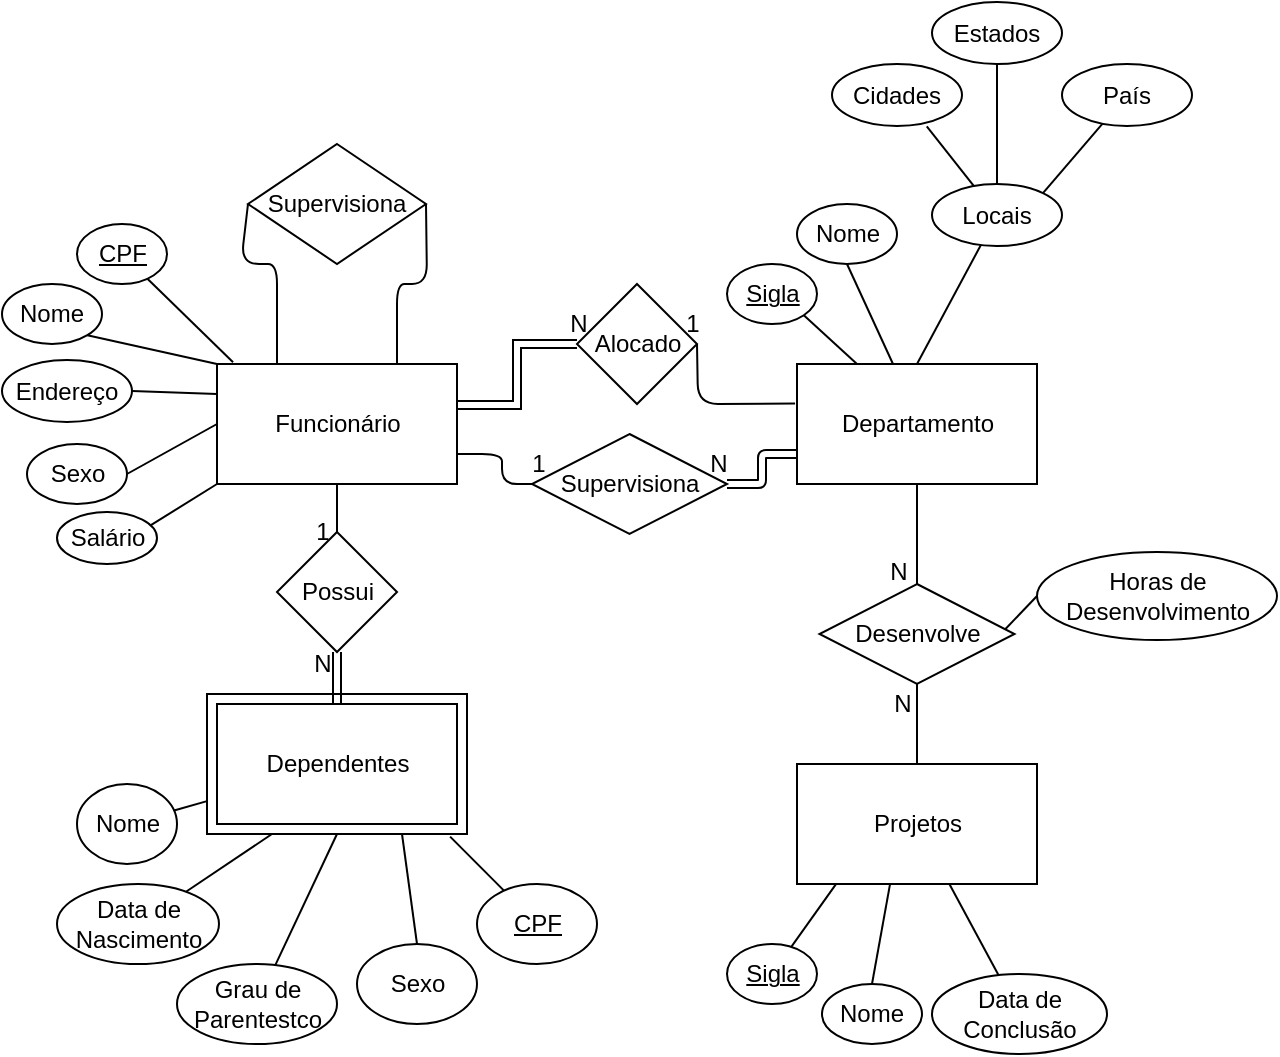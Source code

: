 <mxfile version="14.9.9" type="device"><diagram id="dWz5-tZv6cC6q0YQ66O3" name="Page-1"><mxGraphModel dx="1422" dy="760" grid="1" gridSize="10" guides="1" tooltips="1" connect="1" arrows="1" fold="1" page="1" pageScale="1" pageWidth="850" pageHeight="1100" math="0" shadow="0"><root><mxCell id="0"/><mxCell id="1" parent="0"/><mxCell id="21Pox6GusHNPNwpvm8It-52" value="&lt;div&gt;Dependentes&lt;/div&gt;" style="rounded=2;whiteSpace=wrap;html=1;fixDash=1;container=0;dropTarget=0;backgroundOutline=0;" parent="1" vertex="1"><mxGeometry x="192.5" y="575" width="130" height="70" as="geometry"/></mxCell><mxCell id="21Pox6GusHNPNwpvm8It-14" style="edgeStyle=orthogonalEdgeStyle;rounded=0;orthogonalLoop=1;jettySize=auto;html=1;shape=link;exitX=0.995;exitY=0.341;exitDx=0;exitDy=0;exitPerimeter=0;" parent="1" source="21Pox6GusHNPNwpvm8It-1" target="21Pox6GusHNPNwpvm8It-13" edge="1"><mxGeometry relative="1" as="geometry"/></mxCell><mxCell id="21Pox6GusHNPNwpvm8It-1" value="Funcionário" style="rounded=0;whiteSpace=wrap;html=1;" parent="1" vertex="1"><mxGeometry x="197.5" y="410" width="120" height="60" as="geometry"/></mxCell><mxCell id="21Pox6GusHNPNwpvm8It-2" value="&lt;u&gt;CPF&lt;/u&gt;" style="ellipse;whiteSpace=wrap;html=1;" parent="1" vertex="1"><mxGeometry x="127.5" y="340" width="45" height="30" as="geometry"/></mxCell><mxCell id="21Pox6GusHNPNwpvm8It-4" value="Nome" style="ellipse;whiteSpace=wrap;html=1;" parent="1" vertex="1"><mxGeometry x="90" y="370" width="50" height="30" as="geometry"/></mxCell><mxCell id="21Pox6GusHNPNwpvm8It-5" value="&lt;div&gt;Endereço&lt;/div&gt;" style="ellipse;whiteSpace=wrap;html=1;" parent="1" vertex="1"><mxGeometry x="90" y="408" width="65" height="31" as="geometry"/></mxCell><mxCell id="21Pox6GusHNPNwpvm8It-6" value="Sexo" style="ellipse;whiteSpace=wrap;html=1;" parent="1" vertex="1"><mxGeometry x="102.5" y="450" width="50" height="30" as="geometry"/></mxCell><mxCell id="21Pox6GusHNPNwpvm8It-7" value="Salário" style="ellipse;whiteSpace=wrap;html=1;" parent="1" vertex="1"><mxGeometry x="117.5" y="484" width="50" height="26" as="geometry"/></mxCell><mxCell id="21Pox6GusHNPNwpvm8It-13" value="Alocado" style="rhombus;whiteSpace=wrap;html=1;" parent="1" vertex="1"><mxGeometry x="377.5" y="370" width="60" height="60" as="geometry"/></mxCell><mxCell id="21Pox6GusHNPNwpvm8It-15" value="Departamento" style="rounded=0;whiteSpace=wrap;html=1;" parent="1" vertex="1"><mxGeometry x="487.5" y="410" width="120" height="60" as="geometry"/></mxCell><mxCell id="21Pox6GusHNPNwpvm8It-17" value="N" style="text;html=1;align=center;verticalAlign=middle;resizable=0;points=[];autosize=1;strokeColor=none;" parent="1" vertex="1"><mxGeometry x="367.5" y="380" width="20" height="20" as="geometry"/></mxCell><mxCell id="21Pox6GusHNPNwpvm8It-18" value="&lt;div&gt;1&lt;/div&gt;" style="text;html=1;align=center;verticalAlign=middle;resizable=0;points=[];autosize=1;strokeColor=none;" parent="1" vertex="1"><mxGeometry x="425" y="380" width="20" height="20" as="geometry"/></mxCell><mxCell id="21Pox6GusHNPNwpvm8It-21" value="&lt;div&gt;Possui&lt;/div&gt;" style="rhombus;whiteSpace=wrap;html=1;" parent="1" vertex="1"><mxGeometry x="227.5" y="494" width="60" height="60" as="geometry"/></mxCell><mxCell id="21Pox6GusHNPNwpvm8It-23" value="&lt;div&gt;Dependentes&lt;/div&gt;" style="rounded=2;whiteSpace=wrap;html=1;fixDash=1;container=0;dropTarget=0;backgroundOutline=0;" parent="1" vertex="1"><mxGeometry x="197.5" y="580" width="120" height="60" as="geometry"/></mxCell><mxCell id="21Pox6GusHNPNwpvm8It-24" value="" style="endArrow=none;html=1;exitX=0.067;exitY=-0.015;exitDx=0;exitDy=0;exitPerimeter=0;" parent="1" source="21Pox6GusHNPNwpvm8It-1" target="21Pox6GusHNPNwpvm8It-2" edge="1"><mxGeometry width="50" height="50" relative="1" as="geometry"><mxPoint x="142.5" y="590" as="sourcePoint"/><mxPoint x="192.5" y="540" as="targetPoint"/></mxGeometry></mxCell><mxCell id="21Pox6GusHNPNwpvm8It-25" value="" style="endArrow=none;html=1;entryX=1;entryY=1;entryDx=0;entryDy=0;exitX=0;exitY=0;exitDx=0;exitDy=0;" parent="1" source="21Pox6GusHNPNwpvm8It-1" target="21Pox6GusHNPNwpvm8It-4" edge="1"><mxGeometry width="50" height="50" relative="1" as="geometry"><mxPoint x="215.54" y="419.1" as="sourcePoint"/><mxPoint x="177.5" y="360" as="targetPoint"/></mxGeometry></mxCell><mxCell id="21Pox6GusHNPNwpvm8It-26" value="" style="endArrow=none;html=1;entryX=0;entryY=0.25;entryDx=0;entryDy=0;exitX=1;exitY=0.5;exitDx=0;exitDy=0;" parent="1" source="21Pox6GusHNPNwpvm8It-5" target="21Pox6GusHNPNwpvm8It-1" edge="1"><mxGeometry width="50" height="50" relative="1" as="geometry"><mxPoint x="207.5" y="420" as="sourcePoint"/><mxPoint x="150.116" y="394.191" as="targetPoint"/></mxGeometry></mxCell><mxCell id="21Pox6GusHNPNwpvm8It-27" value="" style="endArrow=none;html=1;entryX=1;entryY=0.5;entryDx=0;entryDy=0;exitX=0;exitY=0.5;exitDx=0;exitDy=0;" parent="1" source="21Pox6GusHNPNwpvm8It-1" target="21Pox6GusHNPNwpvm8It-6" edge="1"><mxGeometry width="50" height="50" relative="1" as="geometry"><mxPoint x="217.5" y="430" as="sourcePoint"/><mxPoint x="160.116" y="404.191" as="targetPoint"/></mxGeometry></mxCell><mxCell id="21Pox6GusHNPNwpvm8It-28" value="" style="endArrow=none;html=1;entryX=0;entryY=1;entryDx=0;entryDy=0;exitX=0.939;exitY=0.253;exitDx=0;exitDy=0;exitPerimeter=0;" parent="1" source="21Pox6GusHNPNwpvm8It-7" target="21Pox6GusHNPNwpvm8It-1" edge="1"><mxGeometry width="50" height="50" relative="1" as="geometry"><mxPoint x="227.5" y="440" as="sourcePoint"/><mxPoint x="170.116" y="414.191" as="targetPoint"/></mxGeometry></mxCell><mxCell id="21Pox6GusHNPNwpvm8It-29" value="" style="endArrow=none;html=1;exitX=0.5;exitY=1;exitDx=0;exitDy=0;" parent="1" source="21Pox6GusHNPNwpvm8It-1" target="21Pox6GusHNPNwpvm8It-21" edge="1"><mxGeometry width="50" height="50" relative="1" as="geometry"><mxPoint x="237.5" y="450" as="sourcePoint"/><mxPoint x="180.116" y="424.191" as="targetPoint"/></mxGeometry></mxCell><mxCell id="21Pox6GusHNPNwpvm8It-31" value="" style="endArrow=none;html=1;entryX=0.5;entryY=1;entryDx=0;entryDy=0;shape=link;" parent="1" source="21Pox6GusHNPNwpvm8It-23" target="21Pox6GusHNPNwpvm8It-21" edge="1"><mxGeometry width="50" height="50" relative="1" as="geometry"><mxPoint x="277.5" y="490" as="sourcePoint"/><mxPoint x="277.5" y="520" as="targetPoint"/></mxGeometry></mxCell><mxCell id="21Pox6GusHNPNwpvm8It-32" value="&lt;div&gt;1&lt;/div&gt;" style="text;html=1;align=center;verticalAlign=middle;resizable=0;points=[];autosize=1;strokeColor=none;" parent="1" vertex="1"><mxGeometry x="239.5" y="484" width="20" height="20" as="geometry"/></mxCell><mxCell id="21Pox6GusHNPNwpvm8It-33" value="N" style="text;html=1;align=center;verticalAlign=middle;resizable=0;points=[];autosize=1;strokeColor=none;" parent="1" vertex="1"><mxGeometry x="239.5" y="550" width="20" height="20" as="geometry"/></mxCell><mxCell id="21Pox6GusHNPNwpvm8It-34" value="&lt;u&gt;CPF&lt;/u&gt;" style="ellipse;whiteSpace=wrap;html=1;" parent="1" vertex="1"><mxGeometry x="327.5" y="670" width="60" height="40" as="geometry"/></mxCell><mxCell id="21Pox6GusHNPNwpvm8It-35" value="Nome" style="ellipse;whiteSpace=wrap;html=1;" parent="1" vertex="1"><mxGeometry x="127.5" y="620" width="50" height="40" as="geometry"/></mxCell><mxCell id="21Pox6GusHNPNwpvm8It-36" value="Data de Nascimento" style="ellipse;whiteSpace=wrap;html=1;" parent="1" vertex="1"><mxGeometry x="117.5" y="670" width="81" height="40" as="geometry"/></mxCell><mxCell id="21Pox6GusHNPNwpvm8It-37" value="Sexo" style="ellipse;whiteSpace=wrap;html=1;" parent="1" vertex="1"><mxGeometry x="267.5" y="700" width="60" height="40" as="geometry"/></mxCell><mxCell id="21Pox6GusHNPNwpvm8It-39" value="" style="endArrow=none;html=1;exitX=0.935;exitY=1.019;exitDx=0;exitDy=0;exitPerimeter=0;" parent="1" source="21Pox6GusHNPNwpvm8It-52" target="21Pox6GusHNPNwpvm8It-34" edge="1"><mxGeometry width="50" height="50" relative="1" as="geometry"><mxPoint x="307.5" y="650" as="sourcePoint"/><mxPoint x="214.46" y="775" as="targetPoint"/></mxGeometry></mxCell><mxCell id="21Pox6GusHNPNwpvm8It-40" value="" style="endArrow=none;html=1;" parent="1" source="21Pox6GusHNPNwpvm8It-52" target="21Pox6GusHNPNwpvm8It-35" edge="1"><mxGeometry width="50" height="50" relative="1" as="geometry"><mxPoint x="187.5" y="650" as="sourcePoint"/><mxPoint x="199.46" y="595" as="targetPoint"/></mxGeometry></mxCell><mxCell id="21Pox6GusHNPNwpvm8It-46" value="" style="endArrow=none;html=1;entryX=0.5;entryY=0;entryDx=0;entryDy=0;exitX=0.75;exitY=1;exitDx=0;exitDy=0;" parent="1" source="21Pox6GusHNPNwpvm8It-52" target="21Pox6GusHNPNwpvm8It-37" edge="1"><mxGeometry width="50" height="50" relative="1" as="geometry"><mxPoint x="297.5" y="660" as="sourcePoint"/><mxPoint x="329.262" y="674.12" as="targetPoint"/></mxGeometry></mxCell><mxCell id="21Pox6GusHNPNwpvm8It-47" value="" style="endArrow=none;html=1;exitX=0.25;exitY=1;exitDx=0;exitDy=0;" parent="1" source="21Pox6GusHNPNwpvm8It-52" target="21Pox6GusHNPNwpvm8It-36" edge="1"><mxGeometry width="50" height="50" relative="1" as="geometry"><mxPoint x="240.5" y="660" as="sourcePoint"/><mxPoint x="187.5" y="712" as="targetPoint"/></mxGeometry></mxCell><mxCell id="21Pox6GusHNPNwpvm8It-48" value="Grau de Parentestco" style="ellipse;whiteSpace=wrap;html=1;" parent="1" vertex="1"><mxGeometry x="177.5" y="710" width="80" height="40" as="geometry"/></mxCell><mxCell id="21Pox6GusHNPNwpvm8It-49" value="" style="endArrow=none;html=1;exitX=0.5;exitY=1;exitDx=0;exitDy=0;" parent="1" source="21Pox6GusHNPNwpvm8It-52" target="21Pox6GusHNPNwpvm8It-48" edge="1"><mxGeometry width="50" height="50" relative="1" as="geometry"><mxPoint x="267.5" y="660" as="sourcePoint"/><mxPoint x="206.791" y="714.96" as="targetPoint"/></mxGeometry></mxCell><mxCell id="21Pox6GusHNPNwpvm8It-55" value="Supervisiona" style="rhombus;whiteSpace=wrap;html=1;" parent="1" vertex="1"><mxGeometry x="213" y="300" width="89" height="60" as="geometry"/></mxCell><mxCell id="21Pox6GusHNPNwpvm8It-57" value="" style="endArrow=none;html=1;exitX=1;exitY=0.5;exitDx=0;exitDy=0;" parent="1" source="21Pox6GusHNPNwpvm8It-55" edge="1"><mxGeometry width="50" height="50" relative="1" as="geometry"><mxPoint x="215.54" y="419.1" as="sourcePoint"/><mxPoint x="287.5" y="410" as="targetPoint"/><Array as="points"><mxPoint x="302.5" y="370"/><mxPoint x="287.5" y="370"/></Array></mxGeometry></mxCell><mxCell id="21Pox6GusHNPNwpvm8It-59" value="" style="endArrow=none;html=1;exitX=0;exitY=0.5;exitDx=0;exitDy=0;entryX=0.25;entryY=0;entryDx=0;entryDy=0;" parent="1" source="21Pox6GusHNPNwpvm8It-55" target="21Pox6GusHNPNwpvm8It-1" edge="1"><mxGeometry width="50" height="50" relative="1" as="geometry"><mxPoint x="317.5" y="345" as="sourcePoint"/><mxPoint x="297.5" y="420" as="targetPoint"/><Array as="points"><mxPoint x="209.5" y="360"/><mxPoint x="227.5" y="360"/></Array></mxGeometry></mxCell><mxCell id="MqF211JBfvBSYQRcxPRi-1" value="&lt;u&gt;Sigla&lt;/u&gt;" style="ellipse;whiteSpace=wrap;html=1;" vertex="1" parent="1"><mxGeometry x="452.5" y="360" width="45" height="30" as="geometry"/></mxCell><mxCell id="MqF211JBfvBSYQRcxPRi-2" value="Nome" style="ellipse;whiteSpace=wrap;html=1;" vertex="1" parent="1"><mxGeometry x="487.5" y="330" width="50" height="30" as="geometry"/></mxCell><mxCell id="MqF211JBfvBSYQRcxPRi-3" value="Locais" style="ellipse;whiteSpace=wrap;html=1;" vertex="1" parent="1"><mxGeometry x="555" y="320" width="65" height="31" as="geometry"/></mxCell><mxCell id="MqF211JBfvBSYQRcxPRi-4" value="Horas de Desenvolvimento" style="ellipse;whiteSpace=wrap;html=1;" vertex="1" parent="1"><mxGeometry x="607.5" y="504" width="120" height="44" as="geometry"/></mxCell><mxCell id="MqF211JBfvBSYQRcxPRi-6" value="" style="endArrow=none;html=1;entryX=0.5;entryY=1;entryDx=0;entryDy=0;exitX=0.4;exitY=0;exitDx=0;exitDy=0;exitPerimeter=0;" edge="1" parent="1" target="MqF211JBfvBSYQRcxPRi-2" source="21Pox6GusHNPNwpvm8It-15"><mxGeometry width="50" height="50" relative="1" as="geometry"><mxPoint x="715" y="404" as="sourcePoint"/><mxPoint x="695" y="354" as="targetPoint"/></mxGeometry></mxCell><mxCell id="MqF211JBfvBSYQRcxPRi-7" value="" style="endArrow=none;html=1;entryX=0.5;entryY=0;entryDx=0;entryDy=0;" edge="1" parent="1" source="MqF211JBfvBSYQRcxPRi-3" target="21Pox6GusHNPNwpvm8It-15"><mxGeometry width="50" height="50" relative="1" as="geometry"><mxPoint x="575.5" y="352" as="sourcePoint"/><mxPoint x="715" y="419" as="targetPoint"/></mxGeometry></mxCell><mxCell id="MqF211JBfvBSYQRcxPRi-10" value="" style="endArrow=none;html=1;exitX=0.25;exitY=0;exitDx=0;exitDy=0;entryX=1;entryY=1;entryDx=0;entryDy=0;" edge="1" parent="1" source="21Pox6GusHNPNwpvm8It-15" target="MqF211JBfvBSYQRcxPRi-1"><mxGeometry width="50" height="50" relative="1" as="geometry"><mxPoint x="725" y="414" as="sourcePoint"/><mxPoint x="480.5" y="376" as="targetPoint"/></mxGeometry></mxCell><mxCell id="MqF211JBfvBSYQRcxPRi-12" value="&lt;div&gt;Cidades&lt;/div&gt;" style="ellipse;whiteSpace=wrap;html=1;" vertex="1" parent="1"><mxGeometry x="505" y="260" width="65" height="31" as="geometry"/></mxCell><mxCell id="MqF211JBfvBSYQRcxPRi-13" value="Estados" style="ellipse;whiteSpace=wrap;html=1;" vertex="1" parent="1"><mxGeometry x="555" y="229" width="65" height="31" as="geometry"/></mxCell><mxCell id="MqF211JBfvBSYQRcxPRi-14" value="País" style="ellipse;whiteSpace=wrap;html=1;" vertex="1" parent="1"><mxGeometry x="620" y="260" width="65" height="31" as="geometry"/></mxCell><mxCell id="MqF211JBfvBSYQRcxPRi-16" value="" style="endArrow=none;html=1;exitX=0.729;exitY=1.006;exitDx=0;exitDy=0;exitPerimeter=0;" edge="1" parent="1" source="MqF211JBfvBSYQRcxPRi-12" target="MqF211JBfvBSYQRcxPRi-3"><mxGeometry width="50" height="50" relative="1" as="geometry"><mxPoint x="589.436" y="360.515" as="sourcePoint"/><mxPoint x="557.5" y="420" as="targetPoint"/></mxGeometry></mxCell><mxCell id="MqF211JBfvBSYQRcxPRi-17" value="" style="endArrow=none;html=1;fontStyle=1;exitX=0.312;exitY=0.961;exitDx=0;exitDy=0;entryX=1;entryY=0;entryDx=0;entryDy=0;exitPerimeter=0;" edge="1" parent="1" source="MqF211JBfvBSYQRcxPRi-14" target="MqF211JBfvBSYQRcxPRi-3"><mxGeometry width="50" height="50" relative="1" as="geometry"><mxPoint x="599.436" y="370.515" as="sourcePoint"/><mxPoint x="567.5" y="430" as="targetPoint"/></mxGeometry></mxCell><mxCell id="MqF211JBfvBSYQRcxPRi-18" value="" style="endArrow=none;html=1;entryX=0.5;entryY=0;entryDx=0;entryDy=0;exitX=0.5;exitY=1;exitDx=0;exitDy=0;" edge="1" parent="1" source="MqF211JBfvBSYQRcxPRi-13" target="MqF211JBfvBSYQRcxPRi-3"><mxGeometry width="50" height="50" relative="1" as="geometry"><mxPoint x="609.436" y="380.515" as="sourcePoint"/><mxPoint x="577.5" y="440" as="targetPoint"/></mxGeometry></mxCell><mxCell id="MqF211JBfvBSYQRcxPRi-21" value="Supervisiona" style="rhombus;whiteSpace=wrap;html=1;" vertex="1" parent="1"><mxGeometry x="355" y="445" width="97.5" height="50" as="geometry"/></mxCell><mxCell id="MqF211JBfvBSYQRcxPRi-24" value="" style="endArrow=none;html=1;exitX=-0.008;exitY=0.33;exitDx=0;exitDy=0;entryX=1;entryY=0.5;entryDx=0;entryDy=0;exitPerimeter=0;" edge="1" parent="1" source="21Pox6GusHNPNwpvm8It-15" target="21Pox6GusHNPNwpvm8It-13"><mxGeometry width="50" height="50" relative="1" as="geometry"><mxPoint x="527.5" y="420" as="sourcePoint"/><mxPoint x="501.035" y="395.523" as="targetPoint"/><Array as="points"><mxPoint x="438" y="430"/></Array></mxGeometry></mxCell><mxCell id="MqF211JBfvBSYQRcxPRi-23" value="&lt;div&gt;N&lt;/div&gt;" style="text;html=1;align=center;verticalAlign=middle;resizable=0;points=[];autosize=1;strokeColor=none;" vertex="1" parent="1"><mxGeometry x="437.5" y="450" width="20" height="20" as="geometry"/></mxCell><mxCell id="MqF211JBfvBSYQRcxPRi-27" value="&lt;div&gt;1&lt;/div&gt;" style="text;html=1;align=center;verticalAlign=middle;resizable=0;points=[];autosize=1;strokeColor=none;" vertex="1" parent="1"><mxGeometry x="347.5" y="450" width="20" height="20" as="geometry"/></mxCell><mxCell id="MqF211JBfvBSYQRcxPRi-28" value="" style="endArrow=none;html=1;exitX=0;exitY=0.5;exitDx=0;exitDy=0;entryX=1;entryY=0.75;entryDx=0;entryDy=0;" edge="1" parent="1" source="MqF211JBfvBSYQRcxPRi-21" target="21Pox6GusHNPNwpvm8It-1"><mxGeometry width="50" height="50" relative="1" as="geometry"><mxPoint x="497.5" y="450" as="sourcePoint"/><mxPoint x="447.5" y="410" as="targetPoint"/><Array as="points"><mxPoint x="340" y="470"/><mxPoint x="340" y="455"/></Array></mxGeometry></mxCell><mxCell id="MqF211JBfvBSYQRcxPRi-29" value="" style="endArrow=none;html=1;exitX=0;exitY=0.75;exitDx=0;exitDy=0;entryX=1;entryY=0.5;entryDx=0;entryDy=0;shape=link;" edge="1" parent="1" source="21Pox6GusHNPNwpvm8It-15" target="MqF211JBfvBSYQRcxPRi-21"><mxGeometry width="50" height="50" relative="1" as="geometry"><mxPoint x="497.5" y="450" as="sourcePoint"/><mxPoint x="447.5" y="410" as="targetPoint"/><Array as="points"><mxPoint x="470" y="455"/><mxPoint x="470" y="470"/></Array></mxGeometry></mxCell><mxCell id="MqF211JBfvBSYQRcxPRi-32" value="" style="endArrow=none;html=1;entryX=0;entryY=0.5;entryDx=0;entryDy=0;exitX=0.95;exitY=0.458;exitDx=0;exitDy=0;exitPerimeter=0;" edge="1" parent="1" source="MqF211JBfvBSYQRcxPRi-33" target="MqF211JBfvBSYQRcxPRi-4"><mxGeometry width="50" height="50" relative="1" as="geometry"><mxPoint x="640" y="530" as="sourcePoint"/><mxPoint x="725" y="474" as="targetPoint"/></mxGeometry></mxCell><mxCell id="MqF211JBfvBSYQRcxPRi-33" value="&lt;div&gt;Desenvolve&lt;/div&gt;" style="rhombus;whiteSpace=wrap;html=1;" vertex="1" parent="1"><mxGeometry x="498.75" y="520" width="97.5" height="50" as="geometry"/></mxCell><mxCell id="MqF211JBfvBSYQRcxPRi-34" value="" style="endArrow=none;html=1;entryX=0.5;entryY=0;entryDx=0;entryDy=0;exitX=0.5;exitY=1;exitDx=0;exitDy=0;" edge="1" parent="1" source="21Pox6GusHNPNwpvm8It-15" target="MqF211JBfvBSYQRcxPRi-33"><mxGeometry width="50" height="50" relative="1" as="geometry"><mxPoint x="650" y="540" as="sourcePoint"/><mxPoint x="662.84" y="635.224" as="targetPoint"/></mxGeometry></mxCell><mxCell id="MqF211JBfvBSYQRcxPRi-35" value="&lt;div&gt;Projetos&lt;/div&gt;" style="rounded=0;whiteSpace=wrap;html=1;" vertex="1" parent="1"><mxGeometry x="487.5" y="610" width="120" height="60" as="geometry"/></mxCell><mxCell id="MqF211JBfvBSYQRcxPRi-36" value="" style="endArrow=none;html=1;exitX=0.5;exitY=1;exitDx=0;exitDy=0;" edge="1" parent="1" source="MqF211JBfvBSYQRcxPRi-33" target="MqF211JBfvBSYQRcxPRi-35"><mxGeometry width="50" height="50" relative="1" as="geometry"><mxPoint x="557.5" y="480" as="sourcePoint"/><mxPoint x="557.5" y="530" as="targetPoint"/></mxGeometry></mxCell><mxCell id="MqF211JBfvBSYQRcxPRi-37" value="&lt;div&gt;N&lt;/div&gt;" style="text;html=1;align=center;verticalAlign=middle;resizable=0;points=[];autosize=1;strokeColor=none;" vertex="1" parent="1"><mxGeometry x="527.5" y="504" width="20" height="20" as="geometry"/></mxCell><mxCell id="MqF211JBfvBSYQRcxPRi-38" value="&lt;div&gt;N&lt;/div&gt;" style="text;html=1;align=center;verticalAlign=middle;resizable=0;points=[];autosize=1;strokeColor=none;" vertex="1" parent="1"><mxGeometry x="530" y="570" width="20" height="20" as="geometry"/></mxCell><mxCell id="MqF211JBfvBSYQRcxPRi-39" value="&lt;u&gt;Sigla&lt;/u&gt;" style="ellipse;whiteSpace=wrap;html=1;" vertex="1" parent="1"><mxGeometry x="452.5" y="700" width="45" height="30" as="geometry"/></mxCell><mxCell id="MqF211JBfvBSYQRcxPRi-40" value="Nome" style="ellipse;whiteSpace=wrap;html=1;" vertex="1" parent="1"><mxGeometry x="500" y="720" width="50" height="30" as="geometry"/></mxCell><mxCell id="MqF211JBfvBSYQRcxPRi-41" value="" style="endArrow=none;html=1;entryX=0.164;entryY=0.997;entryDx=0;entryDy=0;entryPerimeter=0;" edge="1" parent="1" source="MqF211JBfvBSYQRcxPRi-39" target="MqF211JBfvBSYQRcxPRi-35"><mxGeometry width="50" height="50" relative="1" as="geometry"><mxPoint x="557.5" y="580" as="sourcePoint"/><mxPoint x="557.5" y="620" as="targetPoint"/></mxGeometry></mxCell><mxCell id="MqF211JBfvBSYQRcxPRi-42" value="" style="endArrow=none;html=1;entryX=0.388;entryY=0.997;entryDx=0;entryDy=0;entryPerimeter=0;exitX=0.5;exitY=0;exitDx=0;exitDy=0;" edge="1" parent="1" source="MqF211JBfvBSYQRcxPRi-40" target="MqF211JBfvBSYQRcxPRi-35"><mxGeometry width="50" height="50" relative="1" as="geometry"><mxPoint x="523" y="720" as="sourcePoint"/><mxPoint x="517.18" y="679.82" as="targetPoint"/></mxGeometry></mxCell><mxCell id="MqF211JBfvBSYQRcxPRi-44" value="Data de Conclusão" style="ellipse;whiteSpace=wrap;html=1;" vertex="1" parent="1"><mxGeometry x="555" y="715" width="87.5" height="40" as="geometry"/></mxCell><mxCell id="MqF211JBfvBSYQRcxPRi-46" value="" style="endArrow=none;html=1;" edge="1" parent="1" source="MqF211JBfvBSYQRcxPRi-44" target="MqF211JBfvBSYQRcxPRi-35"><mxGeometry width="50" height="50" relative="1" as="geometry"><mxPoint x="535" y="730" as="sourcePoint"/><mxPoint x="544.06" y="679.82" as="targetPoint"/></mxGeometry></mxCell></root></mxGraphModel></diagram></mxfile>